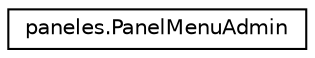 digraph "Graphical Class Hierarchy"
{
  edge [fontname="Helvetica",fontsize="10",labelfontname="Helvetica",labelfontsize="10"];
  node [fontname="Helvetica",fontsize="10",shape=record];
  rankdir="LR";
  Node0 [label="paneles.PanelMenuAdmin",height=0.2,width=0.4,color="black", fillcolor="white", style="filled",URL="$classpaneles_1_1_panel_menu_admin.html"];
}
